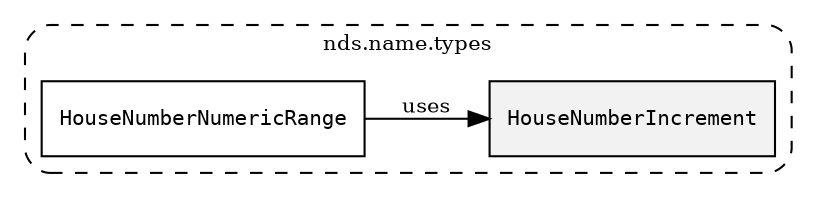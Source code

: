 /**
 * This dot file creates symbol collaboration diagram for HouseNumberIncrement.
 */
digraph ZSERIO
{
    node [shape=box, fontsize=10];
    rankdir="LR";
    fontsize=10;
    tooltip="HouseNumberIncrement collaboration diagram";

    subgraph "cluster_nds.name.types"
    {
        style="dashed, rounded";
        label="nds.name.types";
        tooltip="Package nds.name.types";
        href="../../../content/packages/nds.name.types.html#Package-nds-name-types";
        target="_parent";

        "HouseNumberIncrement" [style="filled", fillcolor="#0000000D", target="_parent", label=<<font face="monospace"><table align="center" border="0" cellspacing="0" cellpadding="0"><tr><td href="../../../content/packages/nds.name.types.html#Enum-HouseNumberIncrement" title="Enum defined in nds.name.types">HouseNumberIncrement</td></tr></table></font>>];
        "HouseNumberNumericRange" [target="_parent", label=<<font face="monospace"><table align="center" border="0" cellspacing="0" cellpadding="0"><tr><td href="../../../content/packages/nds.name.types.html#Structure-HouseNumberNumericRange" title="Structure defined in nds.name.types">HouseNumberNumericRange</td></tr></table></font>>];
    }

    "HouseNumberNumericRange" -> "HouseNumberIncrement" [label="uses", fontsize=10];
}
